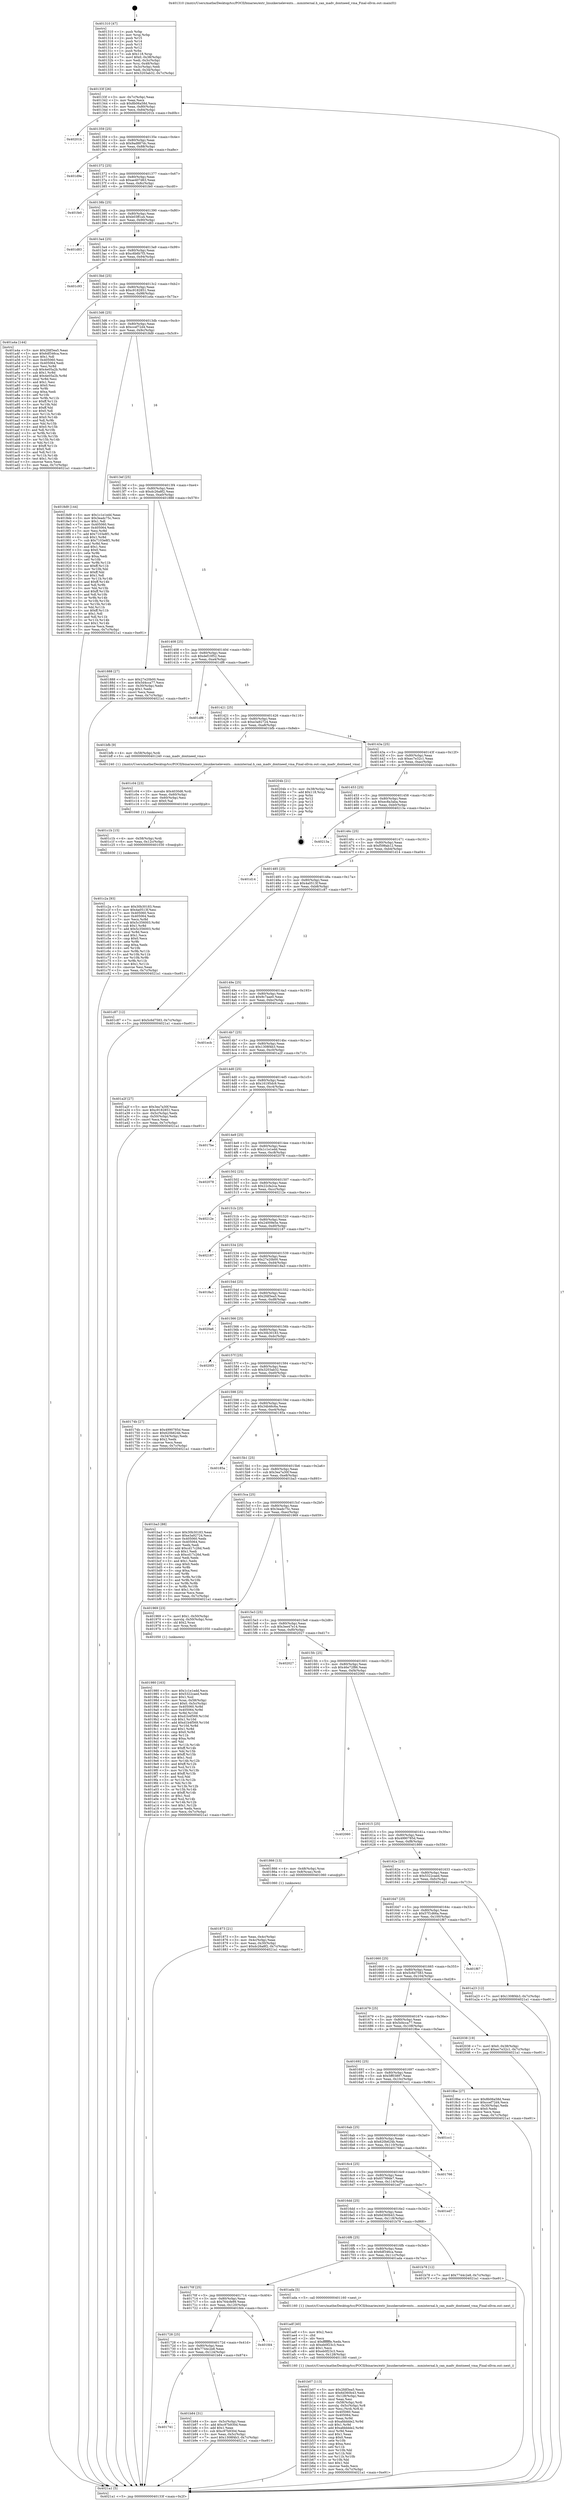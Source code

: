 digraph "0x401310" {
  label = "0x401310 (/mnt/c/Users/mathe/Desktop/tcc/POCII/binaries/extr_linuxkernelevents....mminternal.h_can_madv_dontneed_vma_Final-ollvm.out::main(0))"
  labelloc = "t"
  node[shape=record]

  Entry [label="",width=0.3,height=0.3,shape=circle,fillcolor=black,style=filled]
  "0x40133f" [label="{
     0x40133f [26]\l
     | [instrs]\l
     &nbsp;&nbsp;0x40133f \<+3\>: mov -0x7c(%rbp),%eax\l
     &nbsp;&nbsp;0x401342 \<+2\>: mov %eax,%ecx\l
     &nbsp;&nbsp;0x401344 \<+6\>: sub $0x8b06a58d,%ecx\l
     &nbsp;&nbsp;0x40134a \<+3\>: mov %eax,-0x80(%rbp)\l
     &nbsp;&nbsp;0x40134d \<+6\>: mov %ecx,-0x84(%rbp)\l
     &nbsp;&nbsp;0x401353 \<+6\>: je 000000000040201b \<main+0xd0b\>\l
  }"]
  "0x40201b" [label="{
     0x40201b\l
  }", style=dashed]
  "0x401359" [label="{
     0x401359 [25]\l
     | [instrs]\l
     &nbsp;&nbsp;0x401359 \<+5\>: jmp 000000000040135e \<main+0x4e\>\l
     &nbsp;&nbsp;0x40135e \<+3\>: mov -0x80(%rbp),%eax\l
     &nbsp;&nbsp;0x401361 \<+5\>: sub $0x9ad887dc,%eax\l
     &nbsp;&nbsp;0x401366 \<+6\>: mov %eax,-0x88(%rbp)\l
     &nbsp;&nbsp;0x40136c \<+6\>: je 0000000000401d9e \<main+0xa8e\>\l
  }"]
  Exit [label="",width=0.3,height=0.3,shape=circle,fillcolor=black,style=filled,peripheries=2]
  "0x401d9e" [label="{
     0x401d9e\l
  }", style=dashed]
  "0x401372" [label="{
     0x401372 [25]\l
     | [instrs]\l
     &nbsp;&nbsp;0x401372 \<+5\>: jmp 0000000000401377 \<main+0x67\>\l
     &nbsp;&nbsp;0x401377 \<+3\>: mov -0x80(%rbp),%eax\l
     &nbsp;&nbsp;0x40137a \<+5\>: sub $0xae407d63,%eax\l
     &nbsp;&nbsp;0x40137f \<+6\>: mov %eax,-0x8c(%rbp)\l
     &nbsp;&nbsp;0x401385 \<+6\>: je 0000000000401fe0 \<main+0xcd0\>\l
  }"]
  "0x401c2a" [label="{
     0x401c2a [93]\l
     | [instrs]\l
     &nbsp;&nbsp;0x401c2a \<+5\>: mov $0x30b30183,%eax\l
     &nbsp;&nbsp;0x401c2f \<+5\>: mov $0x4a0513f,%esi\l
     &nbsp;&nbsp;0x401c34 \<+7\>: mov 0x405060,%ecx\l
     &nbsp;&nbsp;0x401c3b \<+7\>: mov 0x405064,%edx\l
     &nbsp;&nbsp;0x401c42 \<+3\>: mov %ecx,%r8d\l
     &nbsp;&nbsp;0x401c45 \<+7\>: sub $0x5c356003,%r8d\l
     &nbsp;&nbsp;0x401c4c \<+4\>: sub $0x1,%r8d\l
     &nbsp;&nbsp;0x401c50 \<+7\>: add $0x5c356003,%r8d\l
     &nbsp;&nbsp;0x401c57 \<+4\>: imul %r8d,%ecx\l
     &nbsp;&nbsp;0x401c5b \<+3\>: and $0x1,%ecx\l
     &nbsp;&nbsp;0x401c5e \<+3\>: cmp $0x0,%ecx\l
     &nbsp;&nbsp;0x401c61 \<+4\>: sete %r9b\l
     &nbsp;&nbsp;0x401c65 \<+3\>: cmp $0xa,%edx\l
     &nbsp;&nbsp;0x401c68 \<+4\>: setl %r10b\l
     &nbsp;&nbsp;0x401c6c \<+3\>: mov %r9b,%r11b\l
     &nbsp;&nbsp;0x401c6f \<+3\>: and %r10b,%r11b\l
     &nbsp;&nbsp;0x401c72 \<+3\>: xor %r10b,%r9b\l
     &nbsp;&nbsp;0x401c75 \<+3\>: or %r9b,%r11b\l
     &nbsp;&nbsp;0x401c78 \<+4\>: test $0x1,%r11b\l
     &nbsp;&nbsp;0x401c7c \<+3\>: cmovne %esi,%eax\l
     &nbsp;&nbsp;0x401c7f \<+3\>: mov %eax,-0x7c(%rbp)\l
     &nbsp;&nbsp;0x401c82 \<+5\>: jmp 00000000004021a1 \<main+0xe91\>\l
  }"]
  "0x401fe0" [label="{
     0x401fe0\l
  }", style=dashed]
  "0x40138b" [label="{
     0x40138b [25]\l
     | [instrs]\l
     &nbsp;&nbsp;0x40138b \<+5\>: jmp 0000000000401390 \<main+0x80\>\l
     &nbsp;&nbsp;0x401390 \<+3\>: mov -0x80(%rbp),%eax\l
     &nbsp;&nbsp;0x401393 \<+5\>: sub $0xb03ff1a4,%eax\l
     &nbsp;&nbsp;0x401398 \<+6\>: mov %eax,-0x90(%rbp)\l
     &nbsp;&nbsp;0x40139e \<+6\>: je 0000000000401d83 \<main+0xa73\>\l
  }"]
  "0x401c1b" [label="{
     0x401c1b [15]\l
     | [instrs]\l
     &nbsp;&nbsp;0x401c1b \<+4\>: mov -0x58(%rbp),%rdi\l
     &nbsp;&nbsp;0x401c1f \<+6\>: mov %eax,-0x12c(%rbp)\l
     &nbsp;&nbsp;0x401c25 \<+5\>: call 0000000000401030 \<free@plt\>\l
     | [calls]\l
     &nbsp;&nbsp;0x401030 \{1\} (unknown)\l
  }"]
  "0x401d83" [label="{
     0x401d83\l
  }", style=dashed]
  "0x4013a4" [label="{
     0x4013a4 [25]\l
     | [instrs]\l
     &nbsp;&nbsp;0x4013a4 \<+5\>: jmp 00000000004013a9 \<main+0x99\>\l
     &nbsp;&nbsp;0x4013a9 \<+3\>: mov -0x80(%rbp),%eax\l
     &nbsp;&nbsp;0x4013ac \<+5\>: sub $0xc6b6b7f3,%eax\l
     &nbsp;&nbsp;0x4013b1 \<+6\>: mov %eax,-0x94(%rbp)\l
     &nbsp;&nbsp;0x4013b7 \<+6\>: je 0000000000401c93 \<main+0x983\>\l
  }"]
  "0x401c04" [label="{
     0x401c04 [23]\l
     | [instrs]\l
     &nbsp;&nbsp;0x401c04 \<+10\>: movabs $0x4030d6,%rdi\l
     &nbsp;&nbsp;0x401c0e \<+3\>: mov %eax,-0x60(%rbp)\l
     &nbsp;&nbsp;0x401c11 \<+3\>: mov -0x60(%rbp),%esi\l
     &nbsp;&nbsp;0x401c14 \<+2\>: mov $0x0,%al\l
     &nbsp;&nbsp;0x401c16 \<+5\>: call 0000000000401040 \<printf@plt\>\l
     | [calls]\l
     &nbsp;&nbsp;0x401040 \{1\} (unknown)\l
  }"]
  "0x401c93" [label="{
     0x401c93\l
  }", style=dashed]
  "0x4013bd" [label="{
     0x4013bd [25]\l
     | [instrs]\l
     &nbsp;&nbsp;0x4013bd \<+5\>: jmp 00000000004013c2 \<main+0xb2\>\l
     &nbsp;&nbsp;0x4013c2 \<+3\>: mov -0x80(%rbp),%eax\l
     &nbsp;&nbsp;0x4013c5 \<+5\>: sub $0xc9182851,%eax\l
     &nbsp;&nbsp;0x4013ca \<+6\>: mov %eax,-0x98(%rbp)\l
     &nbsp;&nbsp;0x4013d0 \<+6\>: je 0000000000401a4a \<main+0x73a\>\l
  }"]
  "0x401741" [label="{
     0x401741\l
  }", style=dashed]
  "0x401a4a" [label="{
     0x401a4a [144]\l
     | [instrs]\l
     &nbsp;&nbsp;0x401a4a \<+5\>: mov $0x2fdf3ea5,%eax\l
     &nbsp;&nbsp;0x401a4f \<+5\>: mov $0x6df346ca,%ecx\l
     &nbsp;&nbsp;0x401a54 \<+2\>: mov $0x1,%dl\l
     &nbsp;&nbsp;0x401a56 \<+7\>: mov 0x405060,%esi\l
     &nbsp;&nbsp;0x401a5d \<+7\>: mov 0x405064,%edi\l
     &nbsp;&nbsp;0x401a64 \<+3\>: mov %esi,%r8d\l
     &nbsp;&nbsp;0x401a67 \<+7\>: sub $0x4e05a2b,%r8d\l
     &nbsp;&nbsp;0x401a6e \<+4\>: sub $0x1,%r8d\l
     &nbsp;&nbsp;0x401a72 \<+7\>: add $0x4e05a2b,%r8d\l
     &nbsp;&nbsp;0x401a79 \<+4\>: imul %r8d,%esi\l
     &nbsp;&nbsp;0x401a7d \<+3\>: and $0x1,%esi\l
     &nbsp;&nbsp;0x401a80 \<+3\>: cmp $0x0,%esi\l
     &nbsp;&nbsp;0x401a83 \<+4\>: sete %r9b\l
     &nbsp;&nbsp;0x401a87 \<+3\>: cmp $0xa,%edi\l
     &nbsp;&nbsp;0x401a8a \<+4\>: setl %r10b\l
     &nbsp;&nbsp;0x401a8e \<+3\>: mov %r9b,%r11b\l
     &nbsp;&nbsp;0x401a91 \<+4\>: xor $0xff,%r11b\l
     &nbsp;&nbsp;0x401a95 \<+3\>: mov %r10b,%bl\l
     &nbsp;&nbsp;0x401a98 \<+3\>: xor $0xff,%bl\l
     &nbsp;&nbsp;0x401a9b \<+3\>: xor $0x0,%dl\l
     &nbsp;&nbsp;0x401a9e \<+3\>: mov %r11b,%r14b\l
     &nbsp;&nbsp;0x401aa1 \<+4\>: and $0x0,%r14b\l
     &nbsp;&nbsp;0x401aa5 \<+3\>: and %dl,%r9b\l
     &nbsp;&nbsp;0x401aa8 \<+3\>: mov %bl,%r15b\l
     &nbsp;&nbsp;0x401aab \<+4\>: and $0x0,%r15b\l
     &nbsp;&nbsp;0x401aaf \<+3\>: and %dl,%r10b\l
     &nbsp;&nbsp;0x401ab2 \<+3\>: or %r9b,%r14b\l
     &nbsp;&nbsp;0x401ab5 \<+3\>: or %r10b,%r15b\l
     &nbsp;&nbsp;0x401ab8 \<+3\>: xor %r15b,%r14b\l
     &nbsp;&nbsp;0x401abb \<+3\>: or %bl,%r11b\l
     &nbsp;&nbsp;0x401abe \<+4\>: xor $0xff,%r11b\l
     &nbsp;&nbsp;0x401ac2 \<+3\>: or $0x0,%dl\l
     &nbsp;&nbsp;0x401ac5 \<+3\>: and %dl,%r11b\l
     &nbsp;&nbsp;0x401ac8 \<+3\>: or %r11b,%r14b\l
     &nbsp;&nbsp;0x401acb \<+4\>: test $0x1,%r14b\l
     &nbsp;&nbsp;0x401acf \<+3\>: cmovne %ecx,%eax\l
     &nbsp;&nbsp;0x401ad2 \<+3\>: mov %eax,-0x7c(%rbp)\l
     &nbsp;&nbsp;0x401ad5 \<+5\>: jmp 00000000004021a1 \<main+0xe91\>\l
  }"]
  "0x4013d6" [label="{
     0x4013d6 [25]\l
     | [instrs]\l
     &nbsp;&nbsp;0x4013d6 \<+5\>: jmp 00000000004013db \<main+0xcb\>\l
     &nbsp;&nbsp;0x4013db \<+3\>: mov -0x80(%rbp),%eax\l
     &nbsp;&nbsp;0x4013de \<+5\>: sub $0xccef72d4,%eax\l
     &nbsp;&nbsp;0x4013e3 \<+6\>: mov %eax,-0x9c(%rbp)\l
     &nbsp;&nbsp;0x4013e9 \<+6\>: je 00000000004018d9 \<main+0x5c9\>\l
  }"]
  "0x401b84" [label="{
     0x401b84 [31]\l
     | [instrs]\l
     &nbsp;&nbsp;0x401b84 \<+3\>: mov -0x5c(%rbp),%eax\l
     &nbsp;&nbsp;0x401b87 \<+5\>: add $0xc97b930d,%eax\l
     &nbsp;&nbsp;0x401b8c \<+3\>: add $0x1,%eax\l
     &nbsp;&nbsp;0x401b8f \<+5\>: sub $0xc97b930d,%eax\l
     &nbsp;&nbsp;0x401b94 \<+3\>: mov %eax,-0x5c(%rbp)\l
     &nbsp;&nbsp;0x401b97 \<+7\>: movl $0x1308f4b3,-0x7c(%rbp)\l
     &nbsp;&nbsp;0x401b9e \<+5\>: jmp 00000000004021a1 \<main+0xe91\>\l
  }"]
  "0x4018d9" [label="{
     0x4018d9 [144]\l
     | [instrs]\l
     &nbsp;&nbsp;0x4018d9 \<+5\>: mov $0x1c1e1edd,%eax\l
     &nbsp;&nbsp;0x4018de \<+5\>: mov $0x3eadc75c,%ecx\l
     &nbsp;&nbsp;0x4018e3 \<+2\>: mov $0x1,%dl\l
     &nbsp;&nbsp;0x4018e5 \<+7\>: mov 0x405060,%esi\l
     &nbsp;&nbsp;0x4018ec \<+7\>: mov 0x405064,%edi\l
     &nbsp;&nbsp;0x4018f3 \<+3\>: mov %esi,%r8d\l
     &nbsp;&nbsp;0x4018f6 \<+7\>: add $0x7103e8f1,%r8d\l
     &nbsp;&nbsp;0x4018fd \<+4\>: sub $0x1,%r8d\l
     &nbsp;&nbsp;0x401901 \<+7\>: sub $0x7103e8f1,%r8d\l
     &nbsp;&nbsp;0x401908 \<+4\>: imul %r8d,%esi\l
     &nbsp;&nbsp;0x40190c \<+3\>: and $0x1,%esi\l
     &nbsp;&nbsp;0x40190f \<+3\>: cmp $0x0,%esi\l
     &nbsp;&nbsp;0x401912 \<+4\>: sete %r9b\l
     &nbsp;&nbsp;0x401916 \<+3\>: cmp $0xa,%edi\l
     &nbsp;&nbsp;0x401919 \<+4\>: setl %r10b\l
     &nbsp;&nbsp;0x40191d \<+3\>: mov %r9b,%r11b\l
     &nbsp;&nbsp;0x401920 \<+4\>: xor $0xff,%r11b\l
     &nbsp;&nbsp;0x401924 \<+3\>: mov %r10b,%bl\l
     &nbsp;&nbsp;0x401927 \<+3\>: xor $0xff,%bl\l
     &nbsp;&nbsp;0x40192a \<+3\>: xor $0x1,%dl\l
     &nbsp;&nbsp;0x40192d \<+3\>: mov %r11b,%r14b\l
     &nbsp;&nbsp;0x401930 \<+4\>: and $0xff,%r14b\l
     &nbsp;&nbsp;0x401934 \<+3\>: and %dl,%r9b\l
     &nbsp;&nbsp;0x401937 \<+3\>: mov %bl,%r15b\l
     &nbsp;&nbsp;0x40193a \<+4\>: and $0xff,%r15b\l
     &nbsp;&nbsp;0x40193e \<+3\>: and %dl,%r10b\l
     &nbsp;&nbsp;0x401941 \<+3\>: or %r9b,%r14b\l
     &nbsp;&nbsp;0x401944 \<+3\>: or %r10b,%r15b\l
     &nbsp;&nbsp;0x401947 \<+3\>: xor %r15b,%r14b\l
     &nbsp;&nbsp;0x40194a \<+3\>: or %bl,%r11b\l
     &nbsp;&nbsp;0x40194d \<+4\>: xor $0xff,%r11b\l
     &nbsp;&nbsp;0x401951 \<+3\>: or $0x1,%dl\l
     &nbsp;&nbsp;0x401954 \<+3\>: and %dl,%r11b\l
     &nbsp;&nbsp;0x401957 \<+3\>: or %r11b,%r14b\l
     &nbsp;&nbsp;0x40195a \<+4\>: test $0x1,%r14b\l
     &nbsp;&nbsp;0x40195e \<+3\>: cmovne %ecx,%eax\l
     &nbsp;&nbsp;0x401961 \<+3\>: mov %eax,-0x7c(%rbp)\l
     &nbsp;&nbsp;0x401964 \<+5\>: jmp 00000000004021a1 \<main+0xe91\>\l
  }"]
  "0x4013ef" [label="{
     0x4013ef [25]\l
     | [instrs]\l
     &nbsp;&nbsp;0x4013ef \<+5\>: jmp 00000000004013f4 \<main+0xe4\>\l
     &nbsp;&nbsp;0x4013f4 \<+3\>: mov -0x80(%rbp),%eax\l
     &nbsp;&nbsp;0x4013f7 \<+5\>: sub $0xdc26a8f2,%eax\l
     &nbsp;&nbsp;0x4013fc \<+6\>: mov %eax,-0xa0(%rbp)\l
     &nbsp;&nbsp;0x401402 \<+6\>: je 0000000000401888 \<main+0x578\>\l
  }"]
  "0x401728" [label="{
     0x401728 [25]\l
     | [instrs]\l
     &nbsp;&nbsp;0x401728 \<+5\>: jmp 000000000040172d \<main+0x41d\>\l
     &nbsp;&nbsp;0x40172d \<+3\>: mov -0x80(%rbp),%eax\l
     &nbsp;&nbsp;0x401730 \<+5\>: sub $0x7744c2e8,%eax\l
     &nbsp;&nbsp;0x401735 \<+6\>: mov %eax,-0x124(%rbp)\l
     &nbsp;&nbsp;0x40173b \<+6\>: je 0000000000401b84 \<main+0x874\>\l
  }"]
  "0x401888" [label="{
     0x401888 [27]\l
     | [instrs]\l
     &nbsp;&nbsp;0x401888 \<+5\>: mov $0x27e20b00,%eax\l
     &nbsp;&nbsp;0x40188d \<+5\>: mov $0x5d4cca77,%ecx\l
     &nbsp;&nbsp;0x401892 \<+3\>: mov -0x30(%rbp),%edx\l
     &nbsp;&nbsp;0x401895 \<+3\>: cmp $0x1,%edx\l
     &nbsp;&nbsp;0x401898 \<+3\>: cmovl %ecx,%eax\l
     &nbsp;&nbsp;0x40189b \<+3\>: mov %eax,-0x7c(%rbp)\l
     &nbsp;&nbsp;0x40189e \<+5\>: jmp 00000000004021a1 \<main+0xe91\>\l
  }"]
  "0x401408" [label="{
     0x401408 [25]\l
     | [instrs]\l
     &nbsp;&nbsp;0x401408 \<+5\>: jmp 000000000040140d \<main+0xfd\>\l
     &nbsp;&nbsp;0x40140d \<+3\>: mov -0x80(%rbp),%eax\l
     &nbsp;&nbsp;0x401410 \<+5\>: sub $0xdef10f52,%eax\l
     &nbsp;&nbsp;0x401415 \<+6\>: mov %eax,-0xa4(%rbp)\l
     &nbsp;&nbsp;0x40141b \<+6\>: je 0000000000401df6 \<main+0xae6\>\l
  }"]
  "0x401fd4" [label="{
     0x401fd4\l
  }", style=dashed]
  "0x401df6" [label="{
     0x401df6\l
  }", style=dashed]
  "0x401421" [label="{
     0x401421 [25]\l
     | [instrs]\l
     &nbsp;&nbsp;0x401421 \<+5\>: jmp 0000000000401426 \<main+0x116\>\l
     &nbsp;&nbsp;0x401426 \<+3\>: mov -0x80(%rbp),%eax\l
     &nbsp;&nbsp;0x401429 \<+5\>: sub $0xe3a92724,%eax\l
     &nbsp;&nbsp;0x40142e \<+6\>: mov %eax,-0xa8(%rbp)\l
     &nbsp;&nbsp;0x401434 \<+6\>: je 0000000000401bfb \<main+0x8eb\>\l
  }"]
  "0x401b07" [label="{
     0x401b07 [113]\l
     | [instrs]\l
     &nbsp;&nbsp;0x401b07 \<+5\>: mov $0x2fdf3ea5,%ecx\l
     &nbsp;&nbsp;0x401b0c \<+5\>: mov $0x6d360b43,%edx\l
     &nbsp;&nbsp;0x401b11 \<+6\>: mov -0x128(%rbp),%esi\l
     &nbsp;&nbsp;0x401b17 \<+3\>: imul %eax,%esi\l
     &nbsp;&nbsp;0x401b1a \<+4\>: mov -0x58(%rbp),%rdi\l
     &nbsp;&nbsp;0x401b1e \<+4\>: movslq -0x5c(%rbp),%r8\l
     &nbsp;&nbsp;0x401b22 \<+4\>: mov %esi,(%rdi,%r8,4)\l
     &nbsp;&nbsp;0x401b26 \<+7\>: mov 0x405060,%eax\l
     &nbsp;&nbsp;0x401b2d \<+7\>: mov 0x405064,%esi\l
     &nbsp;&nbsp;0x401b34 \<+3\>: mov %eax,%r9d\l
     &nbsp;&nbsp;0x401b37 \<+7\>: sub $0xafdddde2,%r9d\l
     &nbsp;&nbsp;0x401b3e \<+4\>: sub $0x1,%r9d\l
     &nbsp;&nbsp;0x401b42 \<+7\>: add $0xafdddde2,%r9d\l
     &nbsp;&nbsp;0x401b49 \<+4\>: imul %r9d,%eax\l
     &nbsp;&nbsp;0x401b4d \<+3\>: and $0x1,%eax\l
     &nbsp;&nbsp;0x401b50 \<+3\>: cmp $0x0,%eax\l
     &nbsp;&nbsp;0x401b53 \<+4\>: sete %r10b\l
     &nbsp;&nbsp;0x401b57 \<+3\>: cmp $0xa,%esi\l
     &nbsp;&nbsp;0x401b5a \<+4\>: setl %r11b\l
     &nbsp;&nbsp;0x401b5e \<+3\>: mov %r10b,%bl\l
     &nbsp;&nbsp;0x401b61 \<+3\>: and %r11b,%bl\l
     &nbsp;&nbsp;0x401b64 \<+3\>: xor %r11b,%r10b\l
     &nbsp;&nbsp;0x401b67 \<+3\>: or %r10b,%bl\l
     &nbsp;&nbsp;0x401b6a \<+3\>: test $0x1,%bl\l
     &nbsp;&nbsp;0x401b6d \<+3\>: cmovne %edx,%ecx\l
     &nbsp;&nbsp;0x401b70 \<+3\>: mov %ecx,-0x7c(%rbp)\l
     &nbsp;&nbsp;0x401b73 \<+5\>: jmp 00000000004021a1 \<main+0xe91\>\l
  }"]
  "0x401bfb" [label="{
     0x401bfb [9]\l
     | [instrs]\l
     &nbsp;&nbsp;0x401bfb \<+4\>: mov -0x58(%rbp),%rdi\l
     &nbsp;&nbsp;0x401bff \<+5\>: call 0000000000401240 \<can_madv_dontneed_vma\>\l
     | [calls]\l
     &nbsp;&nbsp;0x401240 \{1\} (/mnt/c/Users/mathe/Desktop/tcc/POCII/binaries/extr_linuxkernelevents....mminternal.h_can_madv_dontneed_vma_Final-ollvm.out::can_madv_dontneed_vma)\l
  }"]
  "0x40143a" [label="{
     0x40143a [25]\l
     | [instrs]\l
     &nbsp;&nbsp;0x40143a \<+5\>: jmp 000000000040143f \<main+0x12f\>\l
     &nbsp;&nbsp;0x40143f \<+3\>: mov -0x80(%rbp),%eax\l
     &nbsp;&nbsp;0x401442 \<+5\>: sub $0xec7e32c1,%eax\l
     &nbsp;&nbsp;0x401447 \<+6\>: mov %eax,-0xac(%rbp)\l
     &nbsp;&nbsp;0x40144d \<+6\>: je 000000000040204b \<main+0xd3b\>\l
  }"]
  "0x401adf" [label="{
     0x401adf [40]\l
     | [instrs]\l
     &nbsp;&nbsp;0x401adf \<+5\>: mov $0x2,%ecx\l
     &nbsp;&nbsp;0x401ae4 \<+1\>: cltd\l
     &nbsp;&nbsp;0x401ae5 \<+2\>: idiv %ecx\l
     &nbsp;&nbsp;0x401ae7 \<+6\>: imul $0xfffffffe,%edx,%ecx\l
     &nbsp;&nbsp;0x401aed \<+6\>: sub $0xeb0f23c3,%ecx\l
     &nbsp;&nbsp;0x401af3 \<+3\>: add $0x1,%ecx\l
     &nbsp;&nbsp;0x401af6 \<+6\>: add $0xeb0f23c3,%ecx\l
     &nbsp;&nbsp;0x401afc \<+6\>: mov %ecx,-0x128(%rbp)\l
     &nbsp;&nbsp;0x401b02 \<+5\>: call 0000000000401160 \<next_i\>\l
     | [calls]\l
     &nbsp;&nbsp;0x401160 \{1\} (/mnt/c/Users/mathe/Desktop/tcc/POCII/binaries/extr_linuxkernelevents....mminternal.h_can_madv_dontneed_vma_Final-ollvm.out::next_i)\l
  }"]
  "0x40204b" [label="{
     0x40204b [21]\l
     | [instrs]\l
     &nbsp;&nbsp;0x40204b \<+3\>: mov -0x38(%rbp),%eax\l
     &nbsp;&nbsp;0x40204e \<+7\>: add $0x118,%rsp\l
     &nbsp;&nbsp;0x402055 \<+1\>: pop %rbx\l
     &nbsp;&nbsp;0x402056 \<+2\>: pop %r12\l
     &nbsp;&nbsp;0x402058 \<+2\>: pop %r13\l
     &nbsp;&nbsp;0x40205a \<+2\>: pop %r14\l
     &nbsp;&nbsp;0x40205c \<+2\>: pop %r15\l
     &nbsp;&nbsp;0x40205e \<+1\>: pop %rbp\l
     &nbsp;&nbsp;0x40205f \<+1\>: ret\l
  }"]
  "0x401453" [label="{
     0x401453 [25]\l
     | [instrs]\l
     &nbsp;&nbsp;0x401453 \<+5\>: jmp 0000000000401458 \<main+0x148\>\l
     &nbsp;&nbsp;0x401458 \<+3\>: mov -0x80(%rbp),%eax\l
     &nbsp;&nbsp;0x40145b \<+5\>: sub $0xec8a3aba,%eax\l
     &nbsp;&nbsp;0x401460 \<+6\>: mov %eax,-0xb0(%rbp)\l
     &nbsp;&nbsp;0x401466 \<+6\>: je 000000000040213a \<main+0xe2a\>\l
  }"]
  "0x40170f" [label="{
     0x40170f [25]\l
     | [instrs]\l
     &nbsp;&nbsp;0x40170f \<+5\>: jmp 0000000000401714 \<main+0x404\>\l
     &nbsp;&nbsp;0x401714 \<+3\>: mov -0x80(%rbp),%eax\l
     &nbsp;&nbsp;0x401717 \<+5\>: sub $0x764cfe99,%eax\l
     &nbsp;&nbsp;0x40171c \<+6\>: mov %eax,-0x120(%rbp)\l
     &nbsp;&nbsp;0x401722 \<+6\>: je 0000000000401fd4 \<main+0xcc4\>\l
  }"]
  "0x40213a" [label="{
     0x40213a\l
  }", style=dashed]
  "0x40146c" [label="{
     0x40146c [25]\l
     | [instrs]\l
     &nbsp;&nbsp;0x40146c \<+5\>: jmp 0000000000401471 \<main+0x161\>\l
     &nbsp;&nbsp;0x401471 \<+3\>: mov -0x80(%rbp),%eax\l
     &nbsp;&nbsp;0x401474 \<+5\>: sub $0xf598ab12,%eax\l
     &nbsp;&nbsp;0x401479 \<+6\>: mov %eax,-0xb4(%rbp)\l
     &nbsp;&nbsp;0x40147f \<+6\>: je 0000000000401d14 \<main+0xa04\>\l
  }"]
  "0x401ada" [label="{
     0x401ada [5]\l
     | [instrs]\l
     &nbsp;&nbsp;0x401ada \<+5\>: call 0000000000401160 \<next_i\>\l
     | [calls]\l
     &nbsp;&nbsp;0x401160 \{1\} (/mnt/c/Users/mathe/Desktop/tcc/POCII/binaries/extr_linuxkernelevents....mminternal.h_can_madv_dontneed_vma_Final-ollvm.out::next_i)\l
  }"]
  "0x401d14" [label="{
     0x401d14\l
  }", style=dashed]
  "0x401485" [label="{
     0x401485 [25]\l
     | [instrs]\l
     &nbsp;&nbsp;0x401485 \<+5\>: jmp 000000000040148a \<main+0x17a\>\l
     &nbsp;&nbsp;0x40148a \<+3\>: mov -0x80(%rbp),%eax\l
     &nbsp;&nbsp;0x40148d \<+5\>: sub $0x4a0513f,%eax\l
     &nbsp;&nbsp;0x401492 \<+6\>: mov %eax,-0xb8(%rbp)\l
     &nbsp;&nbsp;0x401498 \<+6\>: je 0000000000401c87 \<main+0x977\>\l
  }"]
  "0x4016f6" [label="{
     0x4016f6 [25]\l
     | [instrs]\l
     &nbsp;&nbsp;0x4016f6 \<+5\>: jmp 00000000004016fb \<main+0x3eb\>\l
     &nbsp;&nbsp;0x4016fb \<+3\>: mov -0x80(%rbp),%eax\l
     &nbsp;&nbsp;0x4016fe \<+5\>: sub $0x6df346ca,%eax\l
     &nbsp;&nbsp;0x401703 \<+6\>: mov %eax,-0x11c(%rbp)\l
     &nbsp;&nbsp;0x401709 \<+6\>: je 0000000000401ada \<main+0x7ca\>\l
  }"]
  "0x401c87" [label="{
     0x401c87 [12]\l
     | [instrs]\l
     &nbsp;&nbsp;0x401c87 \<+7\>: movl $0x5c6d7583,-0x7c(%rbp)\l
     &nbsp;&nbsp;0x401c8e \<+5\>: jmp 00000000004021a1 \<main+0xe91\>\l
  }"]
  "0x40149e" [label="{
     0x40149e [25]\l
     | [instrs]\l
     &nbsp;&nbsp;0x40149e \<+5\>: jmp 00000000004014a3 \<main+0x193\>\l
     &nbsp;&nbsp;0x4014a3 \<+3\>: mov -0x80(%rbp),%eax\l
     &nbsp;&nbsp;0x4014a6 \<+5\>: sub $0x9c7aae0,%eax\l
     &nbsp;&nbsp;0x4014ab \<+6\>: mov %eax,-0xbc(%rbp)\l
     &nbsp;&nbsp;0x4014b1 \<+6\>: je 0000000000401ecb \<main+0xbbb\>\l
  }"]
  "0x401b78" [label="{
     0x401b78 [12]\l
     | [instrs]\l
     &nbsp;&nbsp;0x401b78 \<+7\>: movl $0x7744c2e8,-0x7c(%rbp)\l
     &nbsp;&nbsp;0x401b7f \<+5\>: jmp 00000000004021a1 \<main+0xe91\>\l
  }"]
  "0x401ecb" [label="{
     0x401ecb\l
  }", style=dashed]
  "0x4014b7" [label="{
     0x4014b7 [25]\l
     | [instrs]\l
     &nbsp;&nbsp;0x4014b7 \<+5\>: jmp 00000000004014bc \<main+0x1ac\>\l
     &nbsp;&nbsp;0x4014bc \<+3\>: mov -0x80(%rbp),%eax\l
     &nbsp;&nbsp;0x4014bf \<+5\>: sub $0x1308f4b3,%eax\l
     &nbsp;&nbsp;0x4014c4 \<+6\>: mov %eax,-0xc0(%rbp)\l
     &nbsp;&nbsp;0x4014ca \<+6\>: je 0000000000401a2f \<main+0x71f\>\l
  }"]
  "0x4016dd" [label="{
     0x4016dd [25]\l
     | [instrs]\l
     &nbsp;&nbsp;0x4016dd \<+5\>: jmp 00000000004016e2 \<main+0x3d2\>\l
     &nbsp;&nbsp;0x4016e2 \<+3\>: mov -0x80(%rbp),%eax\l
     &nbsp;&nbsp;0x4016e5 \<+5\>: sub $0x6d360b43,%eax\l
     &nbsp;&nbsp;0x4016ea \<+6\>: mov %eax,-0x118(%rbp)\l
     &nbsp;&nbsp;0x4016f0 \<+6\>: je 0000000000401b78 \<main+0x868\>\l
  }"]
  "0x401a2f" [label="{
     0x401a2f [27]\l
     | [instrs]\l
     &nbsp;&nbsp;0x401a2f \<+5\>: mov $0x3ea7a30f,%eax\l
     &nbsp;&nbsp;0x401a34 \<+5\>: mov $0xc9182851,%ecx\l
     &nbsp;&nbsp;0x401a39 \<+3\>: mov -0x5c(%rbp),%edx\l
     &nbsp;&nbsp;0x401a3c \<+3\>: cmp -0x50(%rbp),%edx\l
     &nbsp;&nbsp;0x401a3f \<+3\>: cmovl %ecx,%eax\l
     &nbsp;&nbsp;0x401a42 \<+3\>: mov %eax,-0x7c(%rbp)\l
     &nbsp;&nbsp;0x401a45 \<+5\>: jmp 00000000004021a1 \<main+0xe91\>\l
  }"]
  "0x4014d0" [label="{
     0x4014d0 [25]\l
     | [instrs]\l
     &nbsp;&nbsp;0x4014d0 \<+5\>: jmp 00000000004014d5 \<main+0x1c5\>\l
     &nbsp;&nbsp;0x4014d5 \<+3\>: mov -0x80(%rbp),%eax\l
     &nbsp;&nbsp;0x4014d8 \<+5\>: sub $0x16195dc9,%eax\l
     &nbsp;&nbsp;0x4014dd \<+6\>: mov %eax,-0xc4(%rbp)\l
     &nbsp;&nbsp;0x4014e3 \<+6\>: je 00000000004017be \<main+0x4ae\>\l
  }"]
  "0x401ed7" [label="{
     0x401ed7\l
  }", style=dashed]
  "0x4017be" [label="{
     0x4017be\l
  }", style=dashed]
  "0x4014e9" [label="{
     0x4014e9 [25]\l
     | [instrs]\l
     &nbsp;&nbsp;0x4014e9 \<+5\>: jmp 00000000004014ee \<main+0x1de\>\l
     &nbsp;&nbsp;0x4014ee \<+3\>: mov -0x80(%rbp),%eax\l
     &nbsp;&nbsp;0x4014f1 \<+5\>: sub $0x1c1e1edd,%eax\l
     &nbsp;&nbsp;0x4014f6 \<+6\>: mov %eax,-0xc8(%rbp)\l
     &nbsp;&nbsp;0x4014fc \<+6\>: je 0000000000402078 \<main+0xd68\>\l
  }"]
  "0x4016c4" [label="{
     0x4016c4 [25]\l
     | [instrs]\l
     &nbsp;&nbsp;0x4016c4 \<+5\>: jmp 00000000004016c9 \<main+0x3b9\>\l
     &nbsp;&nbsp;0x4016c9 \<+3\>: mov -0x80(%rbp),%eax\l
     &nbsp;&nbsp;0x4016cc \<+5\>: sub $0x65799de7,%eax\l
     &nbsp;&nbsp;0x4016d1 \<+6\>: mov %eax,-0x114(%rbp)\l
     &nbsp;&nbsp;0x4016d7 \<+6\>: je 0000000000401ed7 \<main+0xbc7\>\l
  }"]
  "0x402078" [label="{
     0x402078\l
  }", style=dashed]
  "0x401502" [label="{
     0x401502 [25]\l
     | [instrs]\l
     &nbsp;&nbsp;0x401502 \<+5\>: jmp 0000000000401507 \<main+0x1f7\>\l
     &nbsp;&nbsp;0x401507 \<+3\>: mov -0x80(%rbp),%eax\l
     &nbsp;&nbsp;0x40150a \<+5\>: sub $0x22cfa2ca,%eax\l
     &nbsp;&nbsp;0x40150f \<+6\>: mov %eax,-0xcc(%rbp)\l
     &nbsp;&nbsp;0x401515 \<+6\>: je 000000000040212e \<main+0xe1e\>\l
  }"]
  "0x401766" [label="{
     0x401766\l
  }", style=dashed]
  "0x40212e" [label="{
     0x40212e\l
  }", style=dashed]
  "0x40151b" [label="{
     0x40151b [25]\l
     | [instrs]\l
     &nbsp;&nbsp;0x40151b \<+5\>: jmp 0000000000401520 \<main+0x210\>\l
     &nbsp;&nbsp;0x401520 \<+3\>: mov -0x80(%rbp),%eax\l
     &nbsp;&nbsp;0x401523 \<+5\>: sub $0x24009e5e,%eax\l
     &nbsp;&nbsp;0x401528 \<+6\>: mov %eax,-0xd0(%rbp)\l
     &nbsp;&nbsp;0x40152e \<+6\>: je 0000000000402187 \<main+0xe77\>\l
  }"]
  "0x4016ab" [label="{
     0x4016ab [25]\l
     | [instrs]\l
     &nbsp;&nbsp;0x4016ab \<+5\>: jmp 00000000004016b0 \<main+0x3a0\>\l
     &nbsp;&nbsp;0x4016b0 \<+3\>: mov -0x80(%rbp),%eax\l
     &nbsp;&nbsp;0x4016b3 \<+5\>: sub $0x620b624b,%eax\l
     &nbsp;&nbsp;0x4016b8 \<+6\>: mov %eax,-0x110(%rbp)\l
     &nbsp;&nbsp;0x4016be \<+6\>: je 0000000000401766 \<main+0x456\>\l
  }"]
  "0x402187" [label="{
     0x402187\l
  }", style=dashed]
  "0x401534" [label="{
     0x401534 [25]\l
     | [instrs]\l
     &nbsp;&nbsp;0x401534 \<+5\>: jmp 0000000000401539 \<main+0x229\>\l
     &nbsp;&nbsp;0x401539 \<+3\>: mov -0x80(%rbp),%eax\l
     &nbsp;&nbsp;0x40153c \<+5\>: sub $0x27e20b00,%eax\l
     &nbsp;&nbsp;0x401541 \<+6\>: mov %eax,-0xd4(%rbp)\l
     &nbsp;&nbsp;0x401547 \<+6\>: je 00000000004018a3 \<main+0x593\>\l
  }"]
  "0x401cc1" [label="{
     0x401cc1\l
  }", style=dashed]
  "0x4018a3" [label="{
     0x4018a3\l
  }", style=dashed]
  "0x40154d" [label="{
     0x40154d [25]\l
     | [instrs]\l
     &nbsp;&nbsp;0x40154d \<+5\>: jmp 0000000000401552 \<main+0x242\>\l
     &nbsp;&nbsp;0x401552 \<+3\>: mov -0x80(%rbp),%eax\l
     &nbsp;&nbsp;0x401555 \<+5\>: sub $0x2fdf3ea5,%eax\l
     &nbsp;&nbsp;0x40155a \<+6\>: mov %eax,-0xd8(%rbp)\l
     &nbsp;&nbsp;0x401560 \<+6\>: je 00000000004020a6 \<main+0xd96\>\l
  }"]
  "0x401980" [label="{
     0x401980 [163]\l
     | [instrs]\l
     &nbsp;&nbsp;0x401980 \<+5\>: mov $0x1c1e1edd,%ecx\l
     &nbsp;&nbsp;0x401985 \<+5\>: mov $0x5322caed,%edx\l
     &nbsp;&nbsp;0x40198a \<+3\>: mov $0x1,%sil\l
     &nbsp;&nbsp;0x40198d \<+4\>: mov %rax,-0x58(%rbp)\l
     &nbsp;&nbsp;0x401991 \<+7\>: movl $0x0,-0x5c(%rbp)\l
     &nbsp;&nbsp;0x401998 \<+8\>: mov 0x405060,%r8d\l
     &nbsp;&nbsp;0x4019a0 \<+8\>: mov 0x405064,%r9d\l
     &nbsp;&nbsp;0x4019a8 \<+3\>: mov %r8d,%r10d\l
     &nbsp;&nbsp;0x4019ab \<+7\>: sub $0xd1b4f569,%r10d\l
     &nbsp;&nbsp;0x4019b2 \<+4\>: sub $0x1,%r10d\l
     &nbsp;&nbsp;0x4019b6 \<+7\>: add $0xd1b4f569,%r10d\l
     &nbsp;&nbsp;0x4019bd \<+4\>: imul %r10d,%r8d\l
     &nbsp;&nbsp;0x4019c1 \<+4\>: and $0x1,%r8d\l
     &nbsp;&nbsp;0x4019c5 \<+4\>: cmp $0x0,%r8d\l
     &nbsp;&nbsp;0x4019c9 \<+4\>: sete %r11b\l
     &nbsp;&nbsp;0x4019cd \<+4\>: cmp $0xa,%r9d\l
     &nbsp;&nbsp;0x4019d1 \<+3\>: setl %bl\l
     &nbsp;&nbsp;0x4019d4 \<+3\>: mov %r11b,%r14b\l
     &nbsp;&nbsp;0x4019d7 \<+4\>: xor $0xff,%r14b\l
     &nbsp;&nbsp;0x4019db \<+3\>: mov %bl,%r15b\l
     &nbsp;&nbsp;0x4019de \<+4\>: xor $0xff,%r15b\l
     &nbsp;&nbsp;0x4019e2 \<+4\>: xor $0x1,%sil\l
     &nbsp;&nbsp;0x4019e6 \<+3\>: mov %r14b,%r12b\l
     &nbsp;&nbsp;0x4019e9 \<+4\>: and $0xff,%r12b\l
     &nbsp;&nbsp;0x4019ed \<+3\>: and %sil,%r11b\l
     &nbsp;&nbsp;0x4019f0 \<+3\>: mov %r15b,%r13b\l
     &nbsp;&nbsp;0x4019f3 \<+4\>: and $0xff,%r13b\l
     &nbsp;&nbsp;0x4019f7 \<+3\>: and %sil,%bl\l
     &nbsp;&nbsp;0x4019fa \<+3\>: or %r11b,%r12b\l
     &nbsp;&nbsp;0x4019fd \<+3\>: or %bl,%r13b\l
     &nbsp;&nbsp;0x401a00 \<+3\>: xor %r13b,%r12b\l
     &nbsp;&nbsp;0x401a03 \<+3\>: or %r15b,%r14b\l
     &nbsp;&nbsp;0x401a06 \<+4\>: xor $0xff,%r14b\l
     &nbsp;&nbsp;0x401a0a \<+4\>: or $0x1,%sil\l
     &nbsp;&nbsp;0x401a0e \<+3\>: and %sil,%r14b\l
     &nbsp;&nbsp;0x401a11 \<+3\>: or %r14b,%r12b\l
     &nbsp;&nbsp;0x401a14 \<+4\>: test $0x1,%r12b\l
     &nbsp;&nbsp;0x401a18 \<+3\>: cmovne %edx,%ecx\l
     &nbsp;&nbsp;0x401a1b \<+3\>: mov %ecx,-0x7c(%rbp)\l
     &nbsp;&nbsp;0x401a1e \<+5\>: jmp 00000000004021a1 \<main+0xe91\>\l
  }"]
  "0x4020a6" [label="{
     0x4020a6\l
  }", style=dashed]
  "0x401566" [label="{
     0x401566 [25]\l
     | [instrs]\l
     &nbsp;&nbsp;0x401566 \<+5\>: jmp 000000000040156b \<main+0x25b\>\l
     &nbsp;&nbsp;0x40156b \<+3\>: mov -0x80(%rbp),%eax\l
     &nbsp;&nbsp;0x40156e \<+5\>: sub $0x30b30183,%eax\l
     &nbsp;&nbsp;0x401573 \<+6\>: mov %eax,-0xdc(%rbp)\l
     &nbsp;&nbsp;0x401579 \<+6\>: je 00000000004020f3 \<main+0xde3\>\l
  }"]
  "0x401692" [label="{
     0x401692 [25]\l
     | [instrs]\l
     &nbsp;&nbsp;0x401692 \<+5\>: jmp 0000000000401697 \<main+0x387\>\l
     &nbsp;&nbsp;0x401697 \<+3\>: mov -0x80(%rbp),%eax\l
     &nbsp;&nbsp;0x40169a \<+5\>: sub $0x5ff03897,%eax\l
     &nbsp;&nbsp;0x40169f \<+6\>: mov %eax,-0x10c(%rbp)\l
     &nbsp;&nbsp;0x4016a5 \<+6\>: je 0000000000401cc1 \<main+0x9b1\>\l
  }"]
  "0x4020f3" [label="{
     0x4020f3\l
  }", style=dashed]
  "0x40157f" [label="{
     0x40157f [25]\l
     | [instrs]\l
     &nbsp;&nbsp;0x40157f \<+5\>: jmp 0000000000401584 \<main+0x274\>\l
     &nbsp;&nbsp;0x401584 \<+3\>: mov -0x80(%rbp),%eax\l
     &nbsp;&nbsp;0x401587 \<+5\>: sub $0x3203ab32,%eax\l
     &nbsp;&nbsp;0x40158c \<+6\>: mov %eax,-0xe0(%rbp)\l
     &nbsp;&nbsp;0x401592 \<+6\>: je 000000000040174b \<main+0x43b\>\l
  }"]
  "0x4018be" [label="{
     0x4018be [27]\l
     | [instrs]\l
     &nbsp;&nbsp;0x4018be \<+5\>: mov $0x8b06a58d,%eax\l
     &nbsp;&nbsp;0x4018c3 \<+5\>: mov $0xccef72d4,%ecx\l
     &nbsp;&nbsp;0x4018c8 \<+3\>: mov -0x30(%rbp),%edx\l
     &nbsp;&nbsp;0x4018cb \<+3\>: cmp $0x0,%edx\l
     &nbsp;&nbsp;0x4018ce \<+3\>: cmove %ecx,%eax\l
     &nbsp;&nbsp;0x4018d1 \<+3\>: mov %eax,-0x7c(%rbp)\l
     &nbsp;&nbsp;0x4018d4 \<+5\>: jmp 00000000004021a1 \<main+0xe91\>\l
  }"]
  "0x40174b" [label="{
     0x40174b [27]\l
     | [instrs]\l
     &nbsp;&nbsp;0x40174b \<+5\>: mov $0x4990785d,%eax\l
     &nbsp;&nbsp;0x401750 \<+5\>: mov $0x620b624b,%ecx\l
     &nbsp;&nbsp;0x401755 \<+3\>: mov -0x34(%rbp),%edx\l
     &nbsp;&nbsp;0x401758 \<+3\>: cmp $0x2,%edx\l
     &nbsp;&nbsp;0x40175b \<+3\>: cmovne %ecx,%eax\l
     &nbsp;&nbsp;0x40175e \<+3\>: mov %eax,-0x7c(%rbp)\l
     &nbsp;&nbsp;0x401761 \<+5\>: jmp 00000000004021a1 \<main+0xe91\>\l
  }"]
  "0x401598" [label="{
     0x401598 [25]\l
     | [instrs]\l
     &nbsp;&nbsp;0x401598 \<+5\>: jmp 000000000040159d \<main+0x28d\>\l
     &nbsp;&nbsp;0x40159d \<+3\>: mov -0x80(%rbp),%eax\l
     &nbsp;&nbsp;0x4015a0 \<+5\>: sub $0x34b46c6a,%eax\l
     &nbsp;&nbsp;0x4015a5 \<+6\>: mov %eax,-0xe4(%rbp)\l
     &nbsp;&nbsp;0x4015ab \<+6\>: je 000000000040185a \<main+0x54a\>\l
  }"]
  "0x4021a1" [label="{
     0x4021a1 [5]\l
     | [instrs]\l
     &nbsp;&nbsp;0x4021a1 \<+5\>: jmp 000000000040133f \<main+0x2f\>\l
  }"]
  "0x401310" [label="{
     0x401310 [47]\l
     | [instrs]\l
     &nbsp;&nbsp;0x401310 \<+1\>: push %rbp\l
     &nbsp;&nbsp;0x401311 \<+3\>: mov %rsp,%rbp\l
     &nbsp;&nbsp;0x401314 \<+2\>: push %r15\l
     &nbsp;&nbsp;0x401316 \<+2\>: push %r14\l
     &nbsp;&nbsp;0x401318 \<+2\>: push %r13\l
     &nbsp;&nbsp;0x40131a \<+2\>: push %r12\l
     &nbsp;&nbsp;0x40131c \<+1\>: push %rbx\l
     &nbsp;&nbsp;0x40131d \<+7\>: sub $0x118,%rsp\l
     &nbsp;&nbsp;0x401324 \<+7\>: movl $0x0,-0x38(%rbp)\l
     &nbsp;&nbsp;0x40132b \<+3\>: mov %edi,-0x3c(%rbp)\l
     &nbsp;&nbsp;0x40132e \<+4\>: mov %rsi,-0x48(%rbp)\l
     &nbsp;&nbsp;0x401332 \<+3\>: mov -0x3c(%rbp),%edi\l
     &nbsp;&nbsp;0x401335 \<+3\>: mov %edi,-0x34(%rbp)\l
     &nbsp;&nbsp;0x401338 \<+7\>: movl $0x3203ab32,-0x7c(%rbp)\l
  }"]
  "0x401679" [label="{
     0x401679 [25]\l
     | [instrs]\l
     &nbsp;&nbsp;0x401679 \<+5\>: jmp 000000000040167e \<main+0x36e\>\l
     &nbsp;&nbsp;0x40167e \<+3\>: mov -0x80(%rbp),%eax\l
     &nbsp;&nbsp;0x401681 \<+5\>: sub $0x5d4cca77,%eax\l
     &nbsp;&nbsp;0x401686 \<+6\>: mov %eax,-0x108(%rbp)\l
     &nbsp;&nbsp;0x40168c \<+6\>: je 00000000004018be \<main+0x5ae\>\l
  }"]
  "0x40185a" [label="{
     0x40185a\l
  }", style=dashed]
  "0x4015b1" [label="{
     0x4015b1 [25]\l
     | [instrs]\l
     &nbsp;&nbsp;0x4015b1 \<+5\>: jmp 00000000004015b6 \<main+0x2a6\>\l
     &nbsp;&nbsp;0x4015b6 \<+3\>: mov -0x80(%rbp),%eax\l
     &nbsp;&nbsp;0x4015b9 \<+5\>: sub $0x3ea7a30f,%eax\l
     &nbsp;&nbsp;0x4015be \<+6\>: mov %eax,-0xe8(%rbp)\l
     &nbsp;&nbsp;0x4015c4 \<+6\>: je 0000000000401ba3 \<main+0x893\>\l
  }"]
  "0x402038" [label="{
     0x402038 [19]\l
     | [instrs]\l
     &nbsp;&nbsp;0x402038 \<+7\>: movl $0x0,-0x38(%rbp)\l
     &nbsp;&nbsp;0x40203f \<+7\>: movl $0xec7e32c1,-0x7c(%rbp)\l
     &nbsp;&nbsp;0x402046 \<+5\>: jmp 00000000004021a1 \<main+0xe91\>\l
  }"]
  "0x401ba3" [label="{
     0x401ba3 [88]\l
     | [instrs]\l
     &nbsp;&nbsp;0x401ba3 \<+5\>: mov $0x30b30183,%eax\l
     &nbsp;&nbsp;0x401ba8 \<+5\>: mov $0xe3a92724,%ecx\l
     &nbsp;&nbsp;0x401bad \<+7\>: mov 0x405060,%edx\l
     &nbsp;&nbsp;0x401bb4 \<+7\>: mov 0x405064,%esi\l
     &nbsp;&nbsp;0x401bbb \<+2\>: mov %edx,%edi\l
     &nbsp;&nbsp;0x401bbd \<+6\>: add $0xcd17c26d,%edi\l
     &nbsp;&nbsp;0x401bc3 \<+3\>: sub $0x1,%edi\l
     &nbsp;&nbsp;0x401bc6 \<+6\>: sub $0xcd17c26d,%edi\l
     &nbsp;&nbsp;0x401bcc \<+3\>: imul %edi,%edx\l
     &nbsp;&nbsp;0x401bcf \<+3\>: and $0x1,%edx\l
     &nbsp;&nbsp;0x401bd2 \<+3\>: cmp $0x0,%edx\l
     &nbsp;&nbsp;0x401bd5 \<+4\>: sete %r8b\l
     &nbsp;&nbsp;0x401bd9 \<+3\>: cmp $0xa,%esi\l
     &nbsp;&nbsp;0x401bdc \<+4\>: setl %r9b\l
     &nbsp;&nbsp;0x401be0 \<+3\>: mov %r8b,%r10b\l
     &nbsp;&nbsp;0x401be3 \<+3\>: and %r9b,%r10b\l
     &nbsp;&nbsp;0x401be6 \<+3\>: xor %r9b,%r8b\l
     &nbsp;&nbsp;0x401be9 \<+3\>: or %r8b,%r10b\l
     &nbsp;&nbsp;0x401bec \<+4\>: test $0x1,%r10b\l
     &nbsp;&nbsp;0x401bf0 \<+3\>: cmovne %ecx,%eax\l
     &nbsp;&nbsp;0x401bf3 \<+3\>: mov %eax,-0x7c(%rbp)\l
     &nbsp;&nbsp;0x401bf6 \<+5\>: jmp 00000000004021a1 \<main+0xe91\>\l
  }"]
  "0x4015ca" [label="{
     0x4015ca [25]\l
     | [instrs]\l
     &nbsp;&nbsp;0x4015ca \<+5\>: jmp 00000000004015cf \<main+0x2bf\>\l
     &nbsp;&nbsp;0x4015cf \<+3\>: mov -0x80(%rbp),%eax\l
     &nbsp;&nbsp;0x4015d2 \<+5\>: sub $0x3eadc75c,%eax\l
     &nbsp;&nbsp;0x4015d7 \<+6\>: mov %eax,-0xec(%rbp)\l
     &nbsp;&nbsp;0x4015dd \<+6\>: je 0000000000401969 \<main+0x659\>\l
  }"]
  "0x401660" [label="{
     0x401660 [25]\l
     | [instrs]\l
     &nbsp;&nbsp;0x401660 \<+5\>: jmp 0000000000401665 \<main+0x355\>\l
     &nbsp;&nbsp;0x401665 \<+3\>: mov -0x80(%rbp),%eax\l
     &nbsp;&nbsp;0x401668 \<+5\>: sub $0x5c6d7583,%eax\l
     &nbsp;&nbsp;0x40166d \<+6\>: mov %eax,-0x104(%rbp)\l
     &nbsp;&nbsp;0x401673 \<+6\>: je 0000000000402038 \<main+0xd28\>\l
  }"]
  "0x401969" [label="{
     0x401969 [23]\l
     | [instrs]\l
     &nbsp;&nbsp;0x401969 \<+7\>: movl $0x1,-0x50(%rbp)\l
     &nbsp;&nbsp;0x401970 \<+4\>: movslq -0x50(%rbp),%rax\l
     &nbsp;&nbsp;0x401974 \<+4\>: shl $0x2,%rax\l
     &nbsp;&nbsp;0x401978 \<+3\>: mov %rax,%rdi\l
     &nbsp;&nbsp;0x40197b \<+5\>: call 0000000000401050 \<malloc@plt\>\l
     | [calls]\l
     &nbsp;&nbsp;0x401050 \{1\} (unknown)\l
  }"]
  "0x4015e3" [label="{
     0x4015e3 [25]\l
     | [instrs]\l
     &nbsp;&nbsp;0x4015e3 \<+5\>: jmp 00000000004015e8 \<main+0x2d8\>\l
     &nbsp;&nbsp;0x4015e8 \<+3\>: mov -0x80(%rbp),%eax\l
     &nbsp;&nbsp;0x4015eb \<+5\>: sub $0x3ee47e14,%eax\l
     &nbsp;&nbsp;0x4015f0 \<+6\>: mov %eax,-0xf0(%rbp)\l
     &nbsp;&nbsp;0x4015f6 \<+6\>: je 0000000000402027 \<main+0xd17\>\l
  }"]
  "0x401f67" [label="{
     0x401f67\l
  }", style=dashed]
  "0x402027" [label="{
     0x402027\l
  }", style=dashed]
  "0x4015fc" [label="{
     0x4015fc [25]\l
     | [instrs]\l
     &nbsp;&nbsp;0x4015fc \<+5\>: jmp 0000000000401601 \<main+0x2f1\>\l
     &nbsp;&nbsp;0x401601 \<+3\>: mov -0x80(%rbp),%eax\l
     &nbsp;&nbsp;0x401604 \<+5\>: sub $0x46e72f86,%eax\l
     &nbsp;&nbsp;0x401609 \<+6\>: mov %eax,-0xf4(%rbp)\l
     &nbsp;&nbsp;0x40160f \<+6\>: je 0000000000402060 \<main+0xd50\>\l
  }"]
  "0x401647" [label="{
     0x401647 [25]\l
     | [instrs]\l
     &nbsp;&nbsp;0x401647 \<+5\>: jmp 000000000040164c \<main+0x33c\>\l
     &nbsp;&nbsp;0x40164c \<+3\>: mov -0x80(%rbp),%eax\l
     &nbsp;&nbsp;0x40164f \<+5\>: sub $0x57f1d66a,%eax\l
     &nbsp;&nbsp;0x401654 \<+6\>: mov %eax,-0x100(%rbp)\l
     &nbsp;&nbsp;0x40165a \<+6\>: je 0000000000401f67 \<main+0xc57\>\l
  }"]
  "0x402060" [label="{
     0x402060\l
  }", style=dashed]
  "0x401615" [label="{
     0x401615 [25]\l
     | [instrs]\l
     &nbsp;&nbsp;0x401615 \<+5\>: jmp 000000000040161a \<main+0x30a\>\l
     &nbsp;&nbsp;0x40161a \<+3\>: mov -0x80(%rbp),%eax\l
     &nbsp;&nbsp;0x40161d \<+5\>: sub $0x4990785d,%eax\l
     &nbsp;&nbsp;0x401622 \<+6\>: mov %eax,-0xf8(%rbp)\l
     &nbsp;&nbsp;0x401628 \<+6\>: je 0000000000401866 \<main+0x556\>\l
  }"]
  "0x401a23" [label="{
     0x401a23 [12]\l
     | [instrs]\l
     &nbsp;&nbsp;0x401a23 \<+7\>: movl $0x1308f4b3,-0x7c(%rbp)\l
     &nbsp;&nbsp;0x401a2a \<+5\>: jmp 00000000004021a1 \<main+0xe91\>\l
  }"]
  "0x401866" [label="{
     0x401866 [13]\l
     | [instrs]\l
     &nbsp;&nbsp;0x401866 \<+4\>: mov -0x48(%rbp),%rax\l
     &nbsp;&nbsp;0x40186a \<+4\>: mov 0x8(%rax),%rdi\l
     &nbsp;&nbsp;0x40186e \<+5\>: call 0000000000401060 \<atoi@plt\>\l
     | [calls]\l
     &nbsp;&nbsp;0x401060 \{1\} (unknown)\l
  }"]
  "0x40162e" [label="{
     0x40162e [25]\l
     | [instrs]\l
     &nbsp;&nbsp;0x40162e \<+5\>: jmp 0000000000401633 \<main+0x323\>\l
     &nbsp;&nbsp;0x401633 \<+3\>: mov -0x80(%rbp),%eax\l
     &nbsp;&nbsp;0x401636 \<+5\>: sub $0x5322caed,%eax\l
     &nbsp;&nbsp;0x40163b \<+6\>: mov %eax,-0xfc(%rbp)\l
     &nbsp;&nbsp;0x401641 \<+6\>: je 0000000000401a23 \<main+0x713\>\l
  }"]
  "0x401873" [label="{
     0x401873 [21]\l
     | [instrs]\l
     &nbsp;&nbsp;0x401873 \<+3\>: mov %eax,-0x4c(%rbp)\l
     &nbsp;&nbsp;0x401876 \<+3\>: mov -0x4c(%rbp),%eax\l
     &nbsp;&nbsp;0x401879 \<+3\>: mov %eax,-0x30(%rbp)\l
     &nbsp;&nbsp;0x40187c \<+7\>: movl $0xdc26a8f2,-0x7c(%rbp)\l
     &nbsp;&nbsp;0x401883 \<+5\>: jmp 00000000004021a1 \<main+0xe91\>\l
  }"]
  Entry -> "0x401310" [label=" 1"]
  "0x40133f" -> "0x40201b" [label=" 0"]
  "0x40133f" -> "0x401359" [label=" 18"]
  "0x40204b" -> Exit [label=" 1"]
  "0x401359" -> "0x401d9e" [label=" 0"]
  "0x401359" -> "0x401372" [label=" 18"]
  "0x402038" -> "0x4021a1" [label=" 1"]
  "0x401372" -> "0x401fe0" [label=" 0"]
  "0x401372" -> "0x40138b" [label=" 18"]
  "0x401c87" -> "0x4021a1" [label=" 1"]
  "0x40138b" -> "0x401d83" [label=" 0"]
  "0x40138b" -> "0x4013a4" [label=" 18"]
  "0x401c2a" -> "0x4021a1" [label=" 1"]
  "0x4013a4" -> "0x401c93" [label=" 0"]
  "0x4013a4" -> "0x4013bd" [label=" 18"]
  "0x401c1b" -> "0x401c2a" [label=" 1"]
  "0x4013bd" -> "0x401a4a" [label=" 1"]
  "0x4013bd" -> "0x4013d6" [label=" 17"]
  "0x401c04" -> "0x401c1b" [label=" 1"]
  "0x4013d6" -> "0x4018d9" [label=" 1"]
  "0x4013d6" -> "0x4013ef" [label=" 16"]
  "0x401bfb" -> "0x401c04" [label=" 1"]
  "0x4013ef" -> "0x401888" [label=" 1"]
  "0x4013ef" -> "0x401408" [label=" 15"]
  "0x401b84" -> "0x4021a1" [label=" 1"]
  "0x401408" -> "0x401df6" [label=" 0"]
  "0x401408" -> "0x401421" [label=" 15"]
  "0x401728" -> "0x401741" [label=" 0"]
  "0x401421" -> "0x401bfb" [label=" 1"]
  "0x401421" -> "0x40143a" [label=" 14"]
  "0x401ba3" -> "0x4021a1" [label=" 1"]
  "0x40143a" -> "0x40204b" [label=" 1"]
  "0x40143a" -> "0x401453" [label=" 13"]
  "0x40170f" -> "0x401728" [label=" 1"]
  "0x401453" -> "0x40213a" [label=" 0"]
  "0x401453" -> "0x40146c" [label=" 13"]
  "0x40170f" -> "0x401fd4" [label=" 0"]
  "0x40146c" -> "0x401d14" [label=" 0"]
  "0x40146c" -> "0x401485" [label=" 13"]
  "0x401728" -> "0x401b84" [label=" 1"]
  "0x401485" -> "0x401c87" [label=" 1"]
  "0x401485" -> "0x40149e" [label=" 12"]
  "0x401b07" -> "0x4021a1" [label=" 1"]
  "0x40149e" -> "0x401ecb" [label=" 0"]
  "0x40149e" -> "0x4014b7" [label=" 12"]
  "0x401adf" -> "0x401b07" [label=" 1"]
  "0x4014b7" -> "0x401a2f" [label=" 2"]
  "0x4014b7" -> "0x4014d0" [label=" 10"]
  "0x4016f6" -> "0x40170f" [label=" 1"]
  "0x4014d0" -> "0x4017be" [label=" 0"]
  "0x4014d0" -> "0x4014e9" [label=" 10"]
  "0x4016f6" -> "0x401ada" [label=" 1"]
  "0x4014e9" -> "0x402078" [label=" 0"]
  "0x4014e9" -> "0x401502" [label=" 10"]
  "0x4016dd" -> "0x4016f6" [label=" 2"]
  "0x401502" -> "0x40212e" [label=" 0"]
  "0x401502" -> "0x40151b" [label=" 10"]
  "0x4016dd" -> "0x401b78" [label=" 1"]
  "0x40151b" -> "0x402187" [label=" 0"]
  "0x40151b" -> "0x401534" [label=" 10"]
  "0x4016c4" -> "0x4016dd" [label=" 3"]
  "0x401534" -> "0x4018a3" [label=" 0"]
  "0x401534" -> "0x40154d" [label=" 10"]
  "0x4016c4" -> "0x401ed7" [label=" 0"]
  "0x40154d" -> "0x4020a6" [label=" 0"]
  "0x40154d" -> "0x401566" [label=" 10"]
  "0x4016ab" -> "0x4016c4" [label=" 3"]
  "0x401566" -> "0x4020f3" [label=" 0"]
  "0x401566" -> "0x40157f" [label=" 10"]
  "0x4016ab" -> "0x401766" [label=" 0"]
  "0x40157f" -> "0x40174b" [label=" 1"]
  "0x40157f" -> "0x401598" [label=" 9"]
  "0x40174b" -> "0x4021a1" [label=" 1"]
  "0x401310" -> "0x40133f" [label=" 1"]
  "0x4021a1" -> "0x40133f" [label=" 17"]
  "0x401ada" -> "0x401adf" [label=" 1"]
  "0x401598" -> "0x40185a" [label=" 0"]
  "0x401598" -> "0x4015b1" [label=" 9"]
  "0x401692" -> "0x401cc1" [label=" 0"]
  "0x4015b1" -> "0x401ba3" [label=" 1"]
  "0x4015b1" -> "0x4015ca" [label=" 8"]
  "0x401b78" -> "0x4021a1" [label=" 1"]
  "0x4015ca" -> "0x401969" [label=" 1"]
  "0x4015ca" -> "0x4015e3" [label=" 7"]
  "0x401a2f" -> "0x4021a1" [label=" 2"]
  "0x4015e3" -> "0x402027" [label=" 0"]
  "0x4015e3" -> "0x4015fc" [label=" 7"]
  "0x401a23" -> "0x4021a1" [label=" 1"]
  "0x4015fc" -> "0x402060" [label=" 0"]
  "0x4015fc" -> "0x401615" [label=" 7"]
  "0x401969" -> "0x401980" [label=" 1"]
  "0x401615" -> "0x401866" [label=" 1"]
  "0x401615" -> "0x40162e" [label=" 6"]
  "0x401866" -> "0x401873" [label=" 1"]
  "0x401873" -> "0x4021a1" [label=" 1"]
  "0x401888" -> "0x4021a1" [label=" 1"]
  "0x4018d9" -> "0x4021a1" [label=" 1"]
  "0x40162e" -> "0x401a23" [label=" 1"]
  "0x40162e" -> "0x401647" [label=" 5"]
  "0x401980" -> "0x4021a1" [label=" 1"]
  "0x401647" -> "0x401f67" [label=" 0"]
  "0x401647" -> "0x401660" [label=" 5"]
  "0x401a4a" -> "0x4021a1" [label=" 1"]
  "0x401660" -> "0x402038" [label=" 1"]
  "0x401660" -> "0x401679" [label=" 4"]
  "0x401692" -> "0x4016ab" [label=" 3"]
  "0x401679" -> "0x4018be" [label=" 1"]
  "0x401679" -> "0x401692" [label=" 3"]
  "0x4018be" -> "0x4021a1" [label=" 1"]
}

